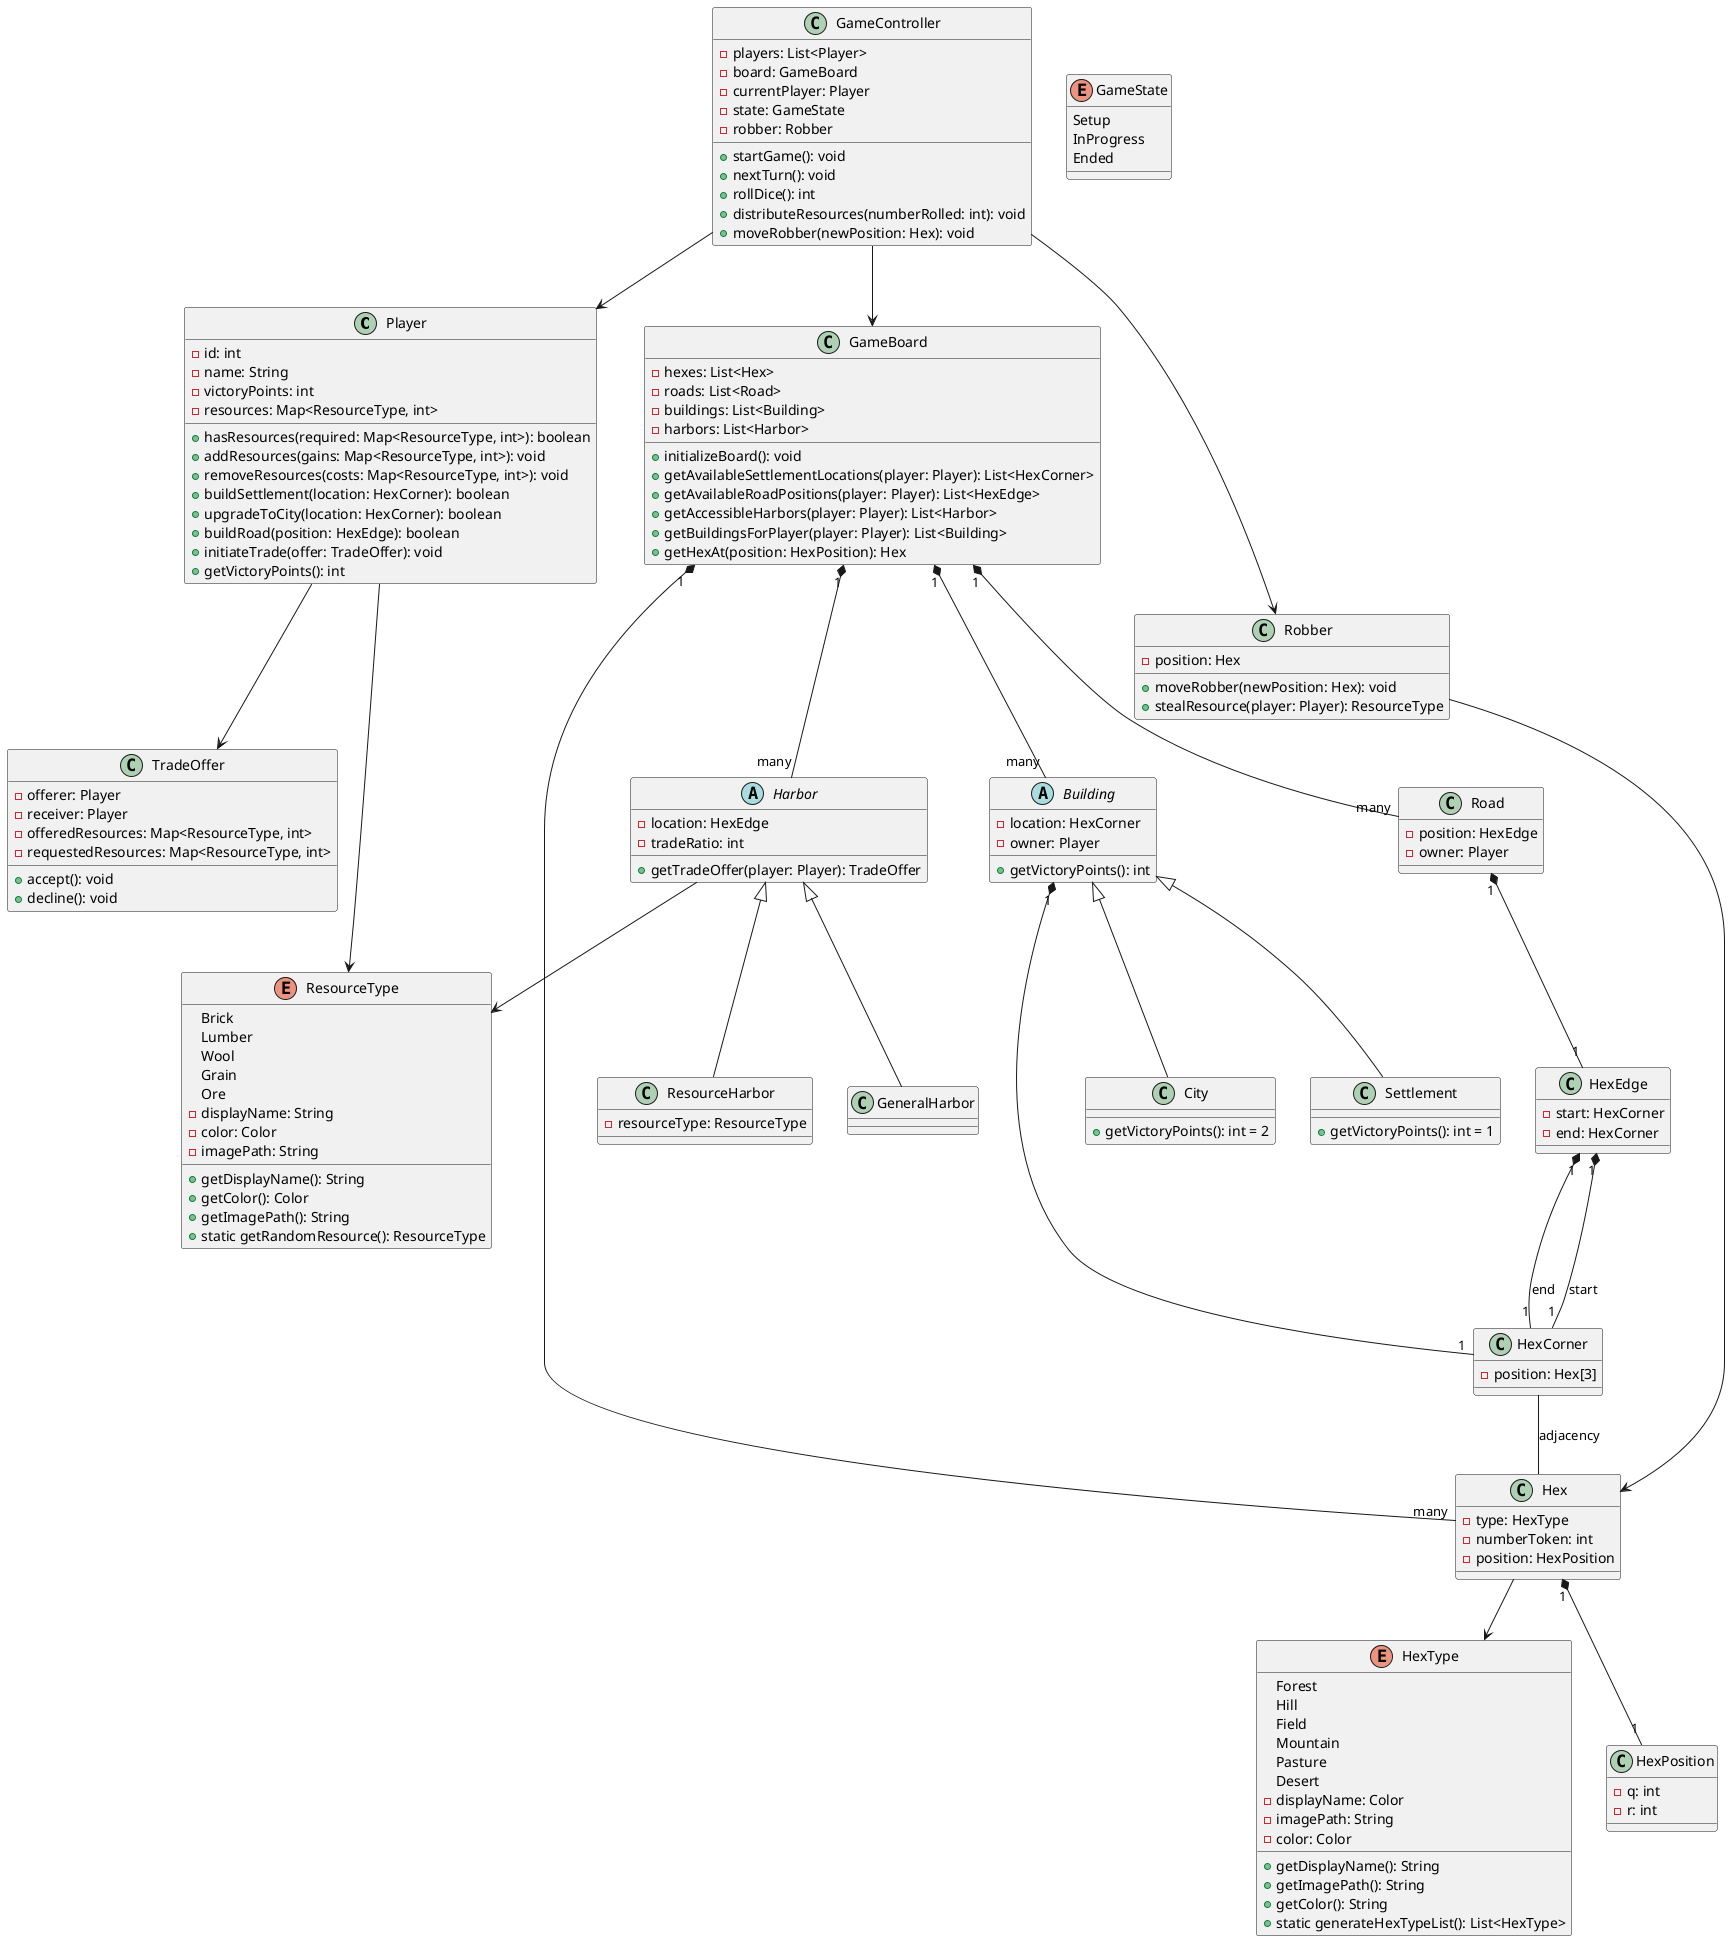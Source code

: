 @startuml

' Spieler-Klasse
class Player {
  - id: int
  - name: String
  - victoryPoints: int
  - resources: Map<ResourceType, int>
  + hasResources(required: Map<ResourceType, int>): boolean
  + addResources(gains: Map<ResourceType, int>): void
  + removeResources(costs: Map<ResourceType, int>): void
  + buildSettlement(location: HexCorner): boolean
  + upgradeToCity(location: HexCorner): boolean
  + buildRoad(position: HexEdge): boolean
  + initiateTrade(offer: TradeOffer): void
  + getVictoryPoints(): int 
}

class TradeOffer {
  - offerer: Player
  - receiver: Player
  - offeredResources: Map<ResourceType, int>
  - requestedResources: Map<ResourceType, int>
  + accept(): void
  + decline(): void
}

class GameBoard {
  - hexes: List<Hex>
  - roads: List<Road>
  - buildings: List<Building>
  - harbors: List<Harbor>
  + initializeBoard(): void
  + getAvailableSettlementLocations(player: Player): List<HexCorner>
  + getAvailableRoadPositions(player: Player): List<HexEdge>
  + getAccessibleHarbors(player: Player): List<Harbor>
  + getBuildingsForPlayer(player: Player): List<Building>
  + getHexAt(position: HexPosition): Hex
}

class Hex {
  - type: HexType
  - numberToken: int
  - position: HexPosition
}

class HexEdge {
  - start: HexCorner
  - end: HexCorner
}

class Road {
  - position: HexEdge
  - owner: Player
}

abstract class Building {
  - location: HexCorner
  - owner: Player
  + getVictoryPoints(): int
}

class Settlement extends Building {
  + getVictoryPoints(): int = 1
}

class City extends Building {
  + getVictoryPoints(): int = 2
}

enum GameState {
  Setup
  InProgress
  Ended
}

class GameController {
  - players: List<Player>
  - board: GameBoard
  - currentPlayer: Player
  - state: GameState
  - robber: Robber
  + startGame(): void
  + nextTurn(): void
  + rollDice(): int
  + distributeResources(numberRolled: int): void
  + moveRobber(newPosition: Hex): void
}

enum ResourceType {
  Brick
  Lumber
  Wool
  Grain
  Ore
  - displayName: String
  - color: Color
  - imagePath: String
  + getDisplayName(): String
  + getColor(): Color
  + getImagePath(): String
  + static getRandomResource(): ResourceType
}

enum HexType {
  Forest
  Hill
  Field
  Mountain
  Pasture
  Desert
  - displayName: Color
  - imagePath: String
  - color: Color
  + getDisplayName(): String
  + getImagePath(): String
  + getColor(): String
  + static generateHexTypeList(): List<HexType>
}

class HexCorner {
  - position: Hex[3]
}

class HexPosition {
  - q: int
  - r: int
}

abstract class Harbor {
  - location: HexEdge
  - tradeRatio: int
  + getTradeOffer(player: Player): TradeOffer
}

class ResourceHarbor extends Harbor {
  - resourceType: ResourceType
}
class GeneralHarbor extends Harbor {
}

class Robber {
  - position: Hex
  + moveRobber(newPosition: Hex): void
  + stealResource(player: Player): ResourceType
}

' Beziehungen mit Komposition & Assoziationen
Harbor --> ResourceType
Player --> ResourceType

GameBoard "1" *-- "many" Hex
GameBoard "1" *-- "many" Road
GameBoard "1" *-- "many" Building
GameBoard "1" *-- "many" Harbor
Building "1" *-- "1" HexCorner
Road "1" *-- "1" HexEdge
HexEdge "1" *-- "1" HexCorner : start
HexEdge "1" *-- "1" HexCorner : end
Hex "1" *-- "1" HexPosition
Robber --> Hex
Hex --> HexType

HexCorner -- Hex : adjacency
GameController --> Player
GameController --> GameBoard
GameController --> Robber
Player --> TradeOffer

@enduml
